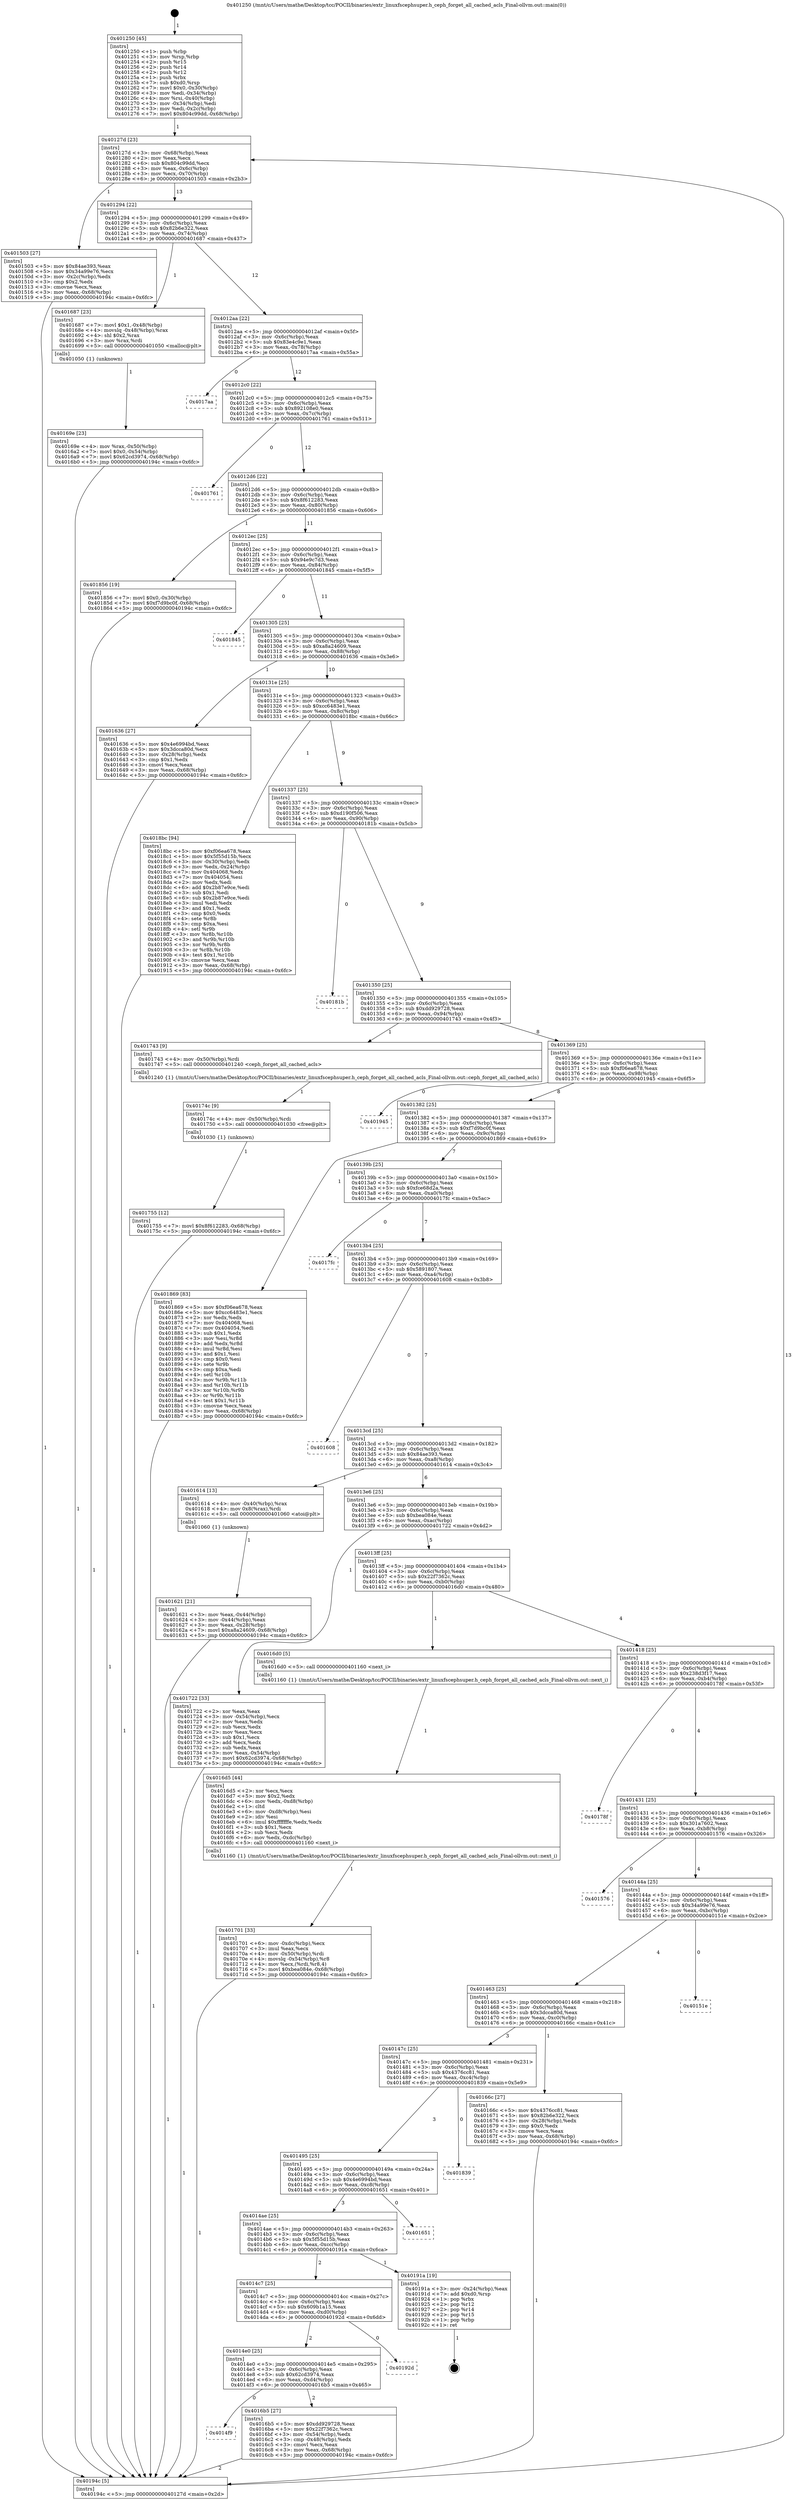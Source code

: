 digraph "0x401250" {
  label = "0x401250 (/mnt/c/Users/mathe/Desktop/tcc/POCII/binaries/extr_linuxfscephsuper.h_ceph_forget_all_cached_acls_Final-ollvm.out::main(0))"
  labelloc = "t"
  node[shape=record]

  Entry [label="",width=0.3,height=0.3,shape=circle,fillcolor=black,style=filled]
  "0x40127d" [label="{
     0x40127d [23]\l
     | [instrs]\l
     &nbsp;&nbsp;0x40127d \<+3\>: mov -0x68(%rbp),%eax\l
     &nbsp;&nbsp;0x401280 \<+2\>: mov %eax,%ecx\l
     &nbsp;&nbsp;0x401282 \<+6\>: sub $0x804c99dd,%ecx\l
     &nbsp;&nbsp;0x401288 \<+3\>: mov %eax,-0x6c(%rbp)\l
     &nbsp;&nbsp;0x40128b \<+3\>: mov %ecx,-0x70(%rbp)\l
     &nbsp;&nbsp;0x40128e \<+6\>: je 0000000000401503 \<main+0x2b3\>\l
  }"]
  "0x401503" [label="{
     0x401503 [27]\l
     | [instrs]\l
     &nbsp;&nbsp;0x401503 \<+5\>: mov $0x84ae393,%eax\l
     &nbsp;&nbsp;0x401508 \<+5\>: mov $0x34a99e76,%ecx\l
     &nbsp;&nbsp;0x40150d \<+3\>: mov -0x2c(%rbp),%edx\l
     &nbsp;&nbsp;0x401510 \<+3\>: cmp $0x2,%edx\l
     &nbsp;&nbsp;0x401513 \<+3\>: cmovne %ecx,%eax\l
     &nbsp;&nbsp;0x401516 \<+3\>: mov %eax,-0x68(%rbp)\l
     &nbsp;&nbsp;0x401519 \<+5\>: jmp 000000000040194c \<main+0x6fc\>\l
  }"]
  "0x401294" [label="{
     0x401294 [22]\l
     | [instrs]\l
     &nbsp;&nbsp;0x401294 \<+5\>: jmp 0000000000401299 \<main+0x49\>\l
     &nbsp;&nbsp;0x401299 \<+3\>: mov -0x6c(%rbp),%eax\l
     &nbsp;&nbsp;0x40129c \<+5\>: sub $0x82b6e322,%eax\l
     &nbsp;&nbsp;0x4012a1 \<+3\>: mov %eax,-0x74(%rbp)\l
     &nbsp;&nbsp;0x4012a4 \<+6\>: je 0000000000401687 \<main+0x437\>\l
  }"]
  "0x40194c" [label="{
     0x40194c [5]\l
     | [instrs]\l
     &nbsp;&nbsp;0x40194c \<+5\>: jmp 000000000040127d \<main+0x2d\>\l
  }"]
  "0x401250" [label="{
     0x401250 [45]\l
     | [instrs]\l
     &nbsp;&nbsp;0x401250 \<+1\>: push %rbp\l
     &nbsp;&nbsp;0x401251 \<+3\>: mov %rsp,%rbp\l
     &nbsp;&nbsp;0x401254 \<+2\>: push %r15\l
     &nbsp;&nbsp;0x401256 \<+2\>: push %r14\l
     &nbsp;&nbsp;0x401258 \<+2\>: push %r12\l
     &nbsp;&nbsp;0x40125a \<+1\>: push %rbx\l
     &nbsp;&nbsp;0x40125b \<+7\>: sub $0xd0,%rsp\l
     &nbsp;&nbsp;0x401262 \<+7\>: movl $0x0,-0x30(%rbp)\l
     &nbsp;&nbsp;0x401269 \<+3\>: mov %edi,-0x34(%rbp)\l
     &nbsp;&nbsp;0x40126c \<+4\>: mov %rsi,-0x40(%rbp)\l
     &nbsp;&nbsp;0x401270 \<+3\>: mov -0x34(%rbp),%edi\l
     &nbsp;&nbsp;0x401273 \<+3\>: mov %edi,-0x2c(%rbp)\l
     &nbsp;&nbsp;0x401276 \<+7\>: movl $0x804c99dd,-0x68(%rbp)\l
  }"]
  Exit [label="",width=0.3,height=0.3,shape=circle,fillcolor=black,style=filled,peripheries=2]
  "0x401687" [label="{
     0x401687 [23]\l
     | [instrs]\l
     &nbsp;&nbsp;0x401687 \<+7\>: movl $0x1,-0x48(%rbp)\l
     &nbsp;&nbsp;0x40168e \<+4\>: movslq -0x48(%rbp),%rax\l
     &nbsp;&nbsp;0x401692 \<+4\>: shl $0x2,%rax\l
     &nbsp;&nbsp;0x401696 \<+3\>: mov %rax,%rdi\l
     &nbsp;&nbsp;0x401699 \<+5\>: call 0000000000401050 \<malloc@plt\>\l
     | [calls]\l
     &nbsp;&nbsp;0x401050 \{1\} (unknown)\l
  }"]
  "0x4012aa" [label="{
     0x4012aa [22]\l
     | [instrs]\l
     &nbsp;&nbsp;0x4012aa \<+5\>: jmp 00000000004012af \<main+0x5f\>\l
     &nbsp;&nbsp;0x4012af \<+3\>: mov -0x6c(%rbp),%eax\l
     &nbsp;&nbsp;0x4012b2 \<+5\>: sub $0x83e4c9e1,%eax\l
     &nbsp;&nbsp;0x4012b7 \<+3\>: mov %eax,-0x78(%rbp)\l
     &nbsp;&nbsp;0x4012ba \<+6\>: je 00000000004017aa \<main+0x55a\>\l
  }"]
  "0x401755" [label="{
     0x401755 [12]\l
     | [instrs]\l
     &nbsp;&nbsp;0x401755 \<+7\>: movl $0x8f612283,-0x68(%rbp)\l
     &nbsp;&nbsp;0x40175c \<+5\>: jmp 000000000040194c \<main+0x6fc\>\l
  }"]
  "0x4017aa" [label="{
     0x4017aa\l
  }", style=dashed]
  "0x4012c0" [label="{
     0x4012c0 [22]\l
     | [instrs]\l
     &nbsp;&nbsp;0x4012c0 \<+5\>: jmp 00000000004012c5 \<main+0x75\>\l
     &nbsp;&nbsp;0x4012c5 \<+3\>: mov -0x6c(%rbp),%eax\l
     &nbsp;&nbsp;0x4012c8 \<+5\>: sub $0x892108e0,%eax\l
     &nbsp;&nbsp;0x4012cd \<+3\>: mov %eax,-0x7c(%rbp)\l
     &nbsp;&nbsp;0x4012d0 \<+6\>: je 0000000000401761 \<main+0x511\>\l
  }"]
  "0x40174c" [label="{
     0x40174c [9]\l
     | [instrs]\l
     &nbsp;&nbsp;0x40174c \<+4\>: mov -0x50(%rbp),%rdi\l
     &nbsp;&nbsp;0x401750 \<+5\>: call 0000000000401030 \<free@plt\>\l
     | [calls]\l
     &nbsp;&nbsp;0x401030 \{1\} (unknown)\l
  }"]
  "0x401761" [label="{
     0x401761\l
  }", style=dashed]
  "0x4012d6" [label="{
     0x4012d6 [22]\l
     | [instrs]\l
     &nbsp;&nbsp;0x4012d6 \<+5\>: jmp 00000000004012db \<main+0x8b\>\l
     &nbsp;&nbsp;0x4012db \<+3\>: mov -0x6c(%rbp),%eax\l
     &nbsp;&nbsp;0x4012de \<+5\>: sub $0x8f612283,%eax\l
     &nbsp;&nbsp;0x4012e3 \<+3\>: mov %eax,-0x80(%rbp)\l
     &nbsp;&nbsp;0x4012e6 \<+6\>: je 0000000000401856 \<main+0x606\>\l
  }"]
  "0x401701" [label="{
     0x401701 [33]\l
     | [instrs]\l
     &nbsp;&nbsp;0x401701 \<+6\>: mov -0xdc(%rbp),%ecx\l
     &nbsp;&nbsp;0x401707 \<+3\>: imul %eax,%ecx\l
     &nbsp;&nbsp;0x40170a \<+4\>: mov -0x50(%rbp),%rdi\l
     &nbsp;&nbsp;0x40170e \<+4\>: movslq -0x54(%rbp),%r8\l
     &nbsp;&nbsp;0x401712 \<+4\>: mov %ecx,(%rdi,%r8,4)\l
     &nbsp;&nbsp;0x401716 \<+7\>: movl $0xbea084e,-0x68(%rbp)\l
     &nbsp;&nbsp;0x40171d \<+5\>: jmp 000000000040194c \<main+0x6fc\>\l
  }"]
  "0x401856" [label="{
     0x401856 [19]\l
     | [instrs]\l
     &nbsp;&nbsp;0x401856 \<+7\>: movl $0x0,-0x30(%rbp)\l
     &nbsp;&nbsp;0x40185d \<+7\>: movl $0xf7d9bc0f,-0x68(%rbp)\l
     &nbsp;&nbsp;0x401864 \<+5\>: jmp 000000000040194c \<main+0x6fc\>\l
  }"]
  "0x4012ec" [label="{
     0x4012ec [25]\l
     | [instrs]\l
     &nbsp;&nbsp;0x4012ec \<+5\>: jmp 00000000004012f1 \<main+0xa1\>\l
     &nbsp;&nbsp;0x4012f1 \<+3\>: mov -0x6c(%rbp),%eax\l
     &nbsp;&nbsp;0x4012f4 \<+5\>: sub $0x94e9c7d3,%eax\l
     &nbsp;&nbsp;0x4012f9 \<+6\>: mov %eax,-0x84(%rbp)\l
     &nbsp;&nbsp;0x4012ff \<+6\>: je 0000000000401845 \<main+0x5f5\>\l
  }"]
  "0x4016d5" [label="{
     0x4016d5 [44]\l
     | [instrs]\l
     &nbsp;&nbsp;0x4016d5 \<+2\>: xor %ecx,%ecx\l
     &nbsp;&nbsp;0x4016d7 \<+5\>: mov $0x2,%edx\l
     &nbsp;&nbsp;0x4016dc \<+6\>: mov %edx,-0xd8(%rbp)\l
     &nbsp;&nbsp;0x4016e2 \<+1\>: cltd\l
     &nbsp;&nbsp;0x4016e3 \<+6\>: mov -0xd8(%rbp),%esi\l
     &nbsp;&nbsp;0x4016e9 \<+2\>: idiv %esi\l
     &nbsp;&nbsp;0x4016eb \<+6\>: imul $0xfffffffe,%edx,%edx\l
     &nbsp;&nbsp;0x4016f1 \<+3\>: sub $0x1,%ecx\l
     &nbsp;&nbsp;0x4016f4 \<+2\>: sub %ecx,%edx\l
     &nbsp;&nbsp;0x4016f6 \<+6\>: mov %edx,-0xdc(%rbp)\l
     &nbsp;&nbsp;0x4016fc \<+5\>: call 0000000000401160 \<next_i\>\l
     | [calls]\l
     &nbsp;&nbsp;0x401160 \{1\} (/mnt/c/Users/mathe/Desktop/tcc/POCII/binaries/extr_linuxfscephsuper.h_ceph_forget_all_cached_acls_Final-ollvm.out::next_i)\l
  }"]
  "0x401845" [label="{
     0x401845\l
  }", style=dashed]
  "0x401305" [label="{
     0x401305 [25]\l
     | [instrs]\l
     &nbsp;&nbsp;0x401305 \<+5\>: jmp 000000000040130a \<main+0xba\>\l
     &nbsp;&nbsp;0x40130a \<+3\>: mov -0x6c(%rbp),%eax\l
     &nbsp;&nbsp;0x40130d \<+5\>: sub $0xa8a24609,%eax\l
     &nbsp;&nbsp;0x401312 \<+6\>: mov %eax,-0x88(%rbp)\l
     &nbsp;&nbsp;0x401318 \<+6\>: je 0000000000401636 \<main+0x3e6\>\l
  }"]
  "0x4014f9" [label="{
     0x4014f9\l
  }", style=dashed]
  "0x401636" [label="{
     0x401636 [27]\l
     | [instrs]\l
     &nbsp;&nbsp;0x401636 \<+5\>: mov $0x4e6994bd,%eax\l
     &nbsp;&nbsp;0x40163b \<+5\>: mov $0x3dcca80d,%ecx\l
     &nbsp;&nbsp;0x401640 \<+3\>: mov -0x28(%rbp),%edx\l
     &nbsp;&nbsp;0x401643 \<+3\>: cmp $0x1,%edx\l
     &nbsp;&nbsp;0x401646 \<+3\>: cmovl %ecx,%eax\l
     &nbsp;&nbsp;0x401649 \<+3\>: mov %eax,-0x68(%rbp)\l
     &nbsp;&nbsp;0x40164c \<+5\>: jmp 000000000040194c \<main+0x6fc\>\l
  }"]
  "0x40131e" [label="{
     0x40131e [25]\l
     | [instrs]\l
     &nbsp;&nbsp;0x40131e \<+5\>: jmp 0000000000401323 \<main+0xd3\>\l
     &nbsp;&nbsp;0x401323 \<+3\>: mov -0x6c(%rbp),%eax\l
     &nbsp;&nbsp;0x401326 \<+5\>: sub $0xcc6483e1,%eax\l
     &nbsp;&nbsp;0x40132b \<+6\>: mov %eax,-0x8c(%rbp)\l
     &nbsp;&nbsp;0x401331 \<+6\>: je 00000000004018bc \<main+0x66c\>\l
  }"]
  "0x4016b5" [label="{
     0x4016b5 [27]\l
     | [instrs]\l
     &nbsp;&nbsp;0x4016b5 \<+5\>: mov $0xdd929728,%eax\l
     &nbsp;&nbsp;0x4016ba \<+5\>: mov $0x22f7362c,%ecx\l
     &nbsp;&nbsp;0x4016bf \<+3\>: mov -0x54(%rbp),%edx\l
     &nbsp;&nbsp;0x4016c2 \<+3\>: cmp -0x48(%rbp),%edx\l
     &nbsp;&nbsp;0x4016c5 \<+3\>: cmovl %ecx,%eax\l
     &nbsp;&nbsp;0x4016c8 \<+3\>: mov %eax,-0x68(%rbp)\l
     &nbsp;&nbsp;0x4016cb \<+5\>: jmp 000000000040194c \<main+0x6fc\>\l
  }"]
  "0x4018bc" [label="{
     0x4018bc [94]\l
     | [instrs]\l
     &nbsp;&nbsp;0x4018bc \<+5\>: mov $0xf06ea678,%eax\l
     &nbsp;&nbsp;0x4018c1 \<+5\>: mov $0x5f55d15b,%ecx\l
     &nbsp;&nbsp;0x4018c6 \<+3\>: mov -0x30(%rbp),%edx\l
     &nbsp;&nbsp;0x4018c9 \<+3\>: mov %edx,-0x24(%rbp)\l
     &nbsp;&nbsp;0x4018cc \<+7\>: mov 0x404068,%edx\l
     &nbsp;&nbsp;0x4018d3 \<+7\>: mov 0x404054,%esi\l
     &nbsp;&nbsp;0x4018da \<+2\>: mov %edx,%edi\l
     &nbsp;&nbsp;0x4018dc \<+6\>: add $0x2b87e9ce,%edi\l
     &nbsp;&nbsp;0x4018e2 \<+3\>: sub $0x1,%edi\l
     &nbsp;&nbsp;0x4018e5 \<+6\>: sub $0x2b87e9ce,%edi\l
     &nbsp;&nbsp;0x4018eb \<+3\>: imul %edi,%edx\l
     &nbsp;&nbsp;0x4018ee \<+3\>: and $0x1,%edx\l
     &nbsp;&nbsp;0x4018f1 \<+3\>: cmp $0x0,%edx\l
     &nbsp;&nbsp;0x4018f4 \<+4\>: sete %r8b\l
     &nbsp;&nbsp;0x4018f8 \<+3\>: cmp $0xa,%esi\l
     &nbsp;&nbsp;0x4018fb \<+4\>: setl %r9b\l
     &nbsp;&nbsp;0x4018ff \<+3\>: mov %r8b,%r10b\l
     &nbsp;&nbsp;0x401902 \<+3\>: and %r9b,%r10b\l
     &nbsp;&nbsp;0x401905 \<+3\>: xor %r9b,%r8b\l
     &nbsp;&nbsp;0x401908 \<+3\>: or %r8b,%r10b\l
     &nbsp;&nbsp;0x40190b \<+4\>: test $0x1,%r10b\l
     &nbsp;&nbsp;0x40190f \<+3\>: cmovne %ecx,%eax\l
     &nbsp;&nbsp;0x401912 \<+3\>: mov %eax,-0x68(%rbp)\l
     &nbsp;&nbsp;0x401915 \<+5\>: jmp 000000000040194c \<main+0x6fc\>\l
  }"]
  "0x401337" [label="{
     0x401337 [25]\l
     | [instrs]\l
     &nbsp;&nbsp;0x401337 \<+5\>: jmp 000000000040133c \<main+0xec\>\l
     &nbsp;&nbsp;0x40133c \<+3\>: mov -0x6c(%rbp),%eax\l
     &nbsp;&nbsp;0x40133f \<+5\>: sub $0xd190f506,%eax\l
     &nbsp;&nbsp;0x401344 \<+6\>: mov %eax,-0x90(%rbp)\l
     &nbsp;&nbsp;0x40134a \<+6\>: je 000000000040181b \<main+0x5cb\>\l
  }"]
  "0x4014e0" [label="{
     0x4014e0 [25]\l
     | [instrs]\l
     &nbsp;&nbsp;0x4014e0 \<+5\>: jmp 00000000004014e5 \<main+0x295\>\l
     &nbsp;&nbsp;0x4014e5 \<+3\>: mov -0x6c(%rbp),%eax\l
     &nbsp;&nbsp;0x4014e8 \<+5\>: sub $0x62cd3974,%eax\l
     &nbsp;&nbsp;0x4014ed \<+6\>: mov %eax,-0xd4(%rbp)\l
     &nbsp;&nbsp;0x4014f3 \<+6\>: je 00000000004016b5 \<main+0x465\>\l
  }"]
  "0x40181b" [label="{
     0x40181b\l
  }", style=dashed]
  "0x401350" [label="{
     0x401350 [25]\l
     | [instrs]\l
     &nbsp;&nbsp;0x401350 \<+5\>: jmp 0000000000401355 \<main+0x105\>\l
     &nbsp;&nbsp;0x401355 \<+3\>: mov -0x6c(%rbp),%eax\l
     &nbsp;&nbsp;0x401358 \<+5\>: sub $0xdd929728,%eax\l
     &nbsp;&nbsp;0x40135d \<+6\>: mov %eax,-0x94(%rbp)\l
     &nbsp;&nbsp;0x401363 \<+6\>: je 0000000000401743 \<main+0x4f3\>\l
  }"]
  "0x40192d" [label="{
     0x40192d\l
  }", style=dashed]
  "0x401743" [label="{
     0x401743 [9]\l
     | [instrs]\l
     &nbsp;&nbsp;0x401743 \<+4\>: mov -0x50(%rbp),%rdi\l
     &nbsp;&nbsp;0x401747 \<+5\>: call 0000000000401240 \<ceph_forget_all_cached_acls\>\l
     | [calls]\l
     &nbsp;&nbsp;0x401240 \{1\} (/mnt/c/Users/mathe/Desktop/tcc/POCII/binaries/extr_linuxfscephsuper.h_ceph_forget_all_cached_acls_Final-ollvm.out::ceph_forget_all_cached_acls)\l
  }"]
  "0x401369" [label="{
     0x401369 [25]\l
     | [instrs]\l
     &nbsp;&nbsp;0x401369 \<+5\>: jmp 000000000040136e \<main+0x11e\>\l
     &nbsp;&nbsp;0x40136e \<+3\>: mov -0x6c(%rbp),%eax\l
     &nbsp;&nbsp;0x401371 \<+5\>: sub $0xf06ea678,%eax\l
     &nbsp;&nbsp;0x401376 \<+6\>: mov %eax,-0x98(%rbp)\l
     &nbsp;&nbsp;0x40137c \<+6\>: je 0000000000401945 \<main+0x6f5\>\l
  }"]
  "0x4014c7" [label="{
     0x4014c7 [25]\l
     | [instrs]\l
     &nbsp;&nbsp;0x4014c7 \<+5\>: jmp 00000000004014cc \<main+0x27c\>\l
     &nbsp;&nbsp;0x4014cc \<+3\>: mov -0x6c(%rbp),%eax\l
     &nbsp;&nbsp;0x4014cf \<+5\>: sub $0x609b1a15,%eax\l
     &nbsp;&nbsp;0x4014d4 \<+6\>: mov %eax,-0xd0(%rbp)\l
     &nbsp;&nbsp;0x4014da \<+6\>: je 000000000040192d \<main+0x6dd\>\l
  }"]
  "0x401945" [label="{
     0x401945\l
  }", style=dashed]
  "0x401382" [label="{
     0x401382 [25]\l
     | [instrs]\l
     &nbsp;&nbsp;0x401382 \<+5\>: jmp 0000000000401387 \<main+0x137\>\l
     &nbsp;&nbsp;0x401387 \<+3\>: mov -0x6c(%rbp),%eax\l
     &nbsp;&nbsp;0x40138a \<+5\>: sub $0xf7d9bc0f,%eax\l
     &nbsp;&nbsp;0x40138f \<+6\>: mov %eax,-0x9c(%rbp)\l
     &nbsp;&nbsp;0x401395 \<+6\>: je 0000000000401869 \<main+0x619\>\l
  }"]
  "0x40191a" [label="{
     0x40191a [19]\l
     | [instrs]\l
     &nbsp;&nbsp;0x40191a \<+3\>: mov -0x24(%rbp),%eax\l
     &nbsp;&nbsp;0x40191d \<+7\>: add $0xd0,%rsp\l
     &nbsp;&nbsp;0x401924 \<+1\>: pop %rbx\l
     &nbsp;&nbsp;0x401925 \<+2\>: pop %r12\l
     &nbsp;&nbsp;0x401927 \<+2\>: pop %r14\l
     &nbsp;&nbsp;0x401929 \<+2\>: pop %r15\l
     &nbsp;&nbsp;0x40192b \<+1\>: pop %rbp\l
     &nbsp;&nbsp;0x40192c \<+1\>: ret\l
  }"]
  "0x401869" [label="{
     0x401869 [83]\l
     | [instrs]\l
     &nbsp;&nbsp;0x401869 \<+5\>: mov $0xf06ea678,%eax\l
     &nbsp;&nbsp;0x40186e \<+5\>: mov $0xcc6483e1,%ecx\l
     &nbsp;&nbsp;0x401873 \<+2\>: xor %edx,%edx\l
     &nbsp;&nbsp;0x401875 \<+7\>: mov 0x404068,%esi\l
     &nbsp;&nbsp;0x40187c \<+7\>: mov 0x404054,%edi\l
     &nbsp;&nbsp;0x401883 \<+3\>: sub $0x1,%edx\l
     &nbsp;&nbsp;0x401886 \<+3\>: mov %esi,%r8d\l
     &nbsp;&nbsp;0x401889 \<+3\>: add %edx,%r8d\l
     &nbsp;&nbsp;0x40188c \<+4\>: imul %r8d,%esi\l
     &nbsp;&nbsp;0x401890 \<+3\>: and $0x1,%esi\l
     &nbsp;&nbsp;0x401893 \<+3\>: cmp $0x0,%esi\l
     &nbsp;&nbsp;0x401896 \<+4\>: sete %r9b\l
     &nbsp;&nbsp;0x40189a \<+3\>: cmp $0xa,%edi\l
     &nbsp;&nbsp;0x40189d \<+4\>: setl %r10b\l
     &nbsp;&nbsp;0x4018a1 \<+3\>: mov %r9b,%r11b\l
     &nbsp;&nbsp;0x4018a4 \<+3\>: and %r10b,%r11b\l
     &nbsp;&nbsp;0x4018a7 \<+3\>: xor %r10b,%r9b\l
     &nbsp;&nbsp;0x4018aa \<+3\>: or %r9b,%r11b\l
     &nbsp;&nbsp;0x4018ad \<+4\>: test $0x1,%r11b\l
     &nbsp;&nbsp;0x4018b1 \<+3\>: cmovne %ecx,%eax\l
     &nbsp;&nbsp;0x4018b4 \<+3\>: mov %eax,-0x68(%rbp)\l
     &nbsp;&nbsp;0x4018b7 \<+5\>: jmp 000000000040194c \<main+0x6fc\>\l
  }"]
  "0x40139b" [label="{
     0x40139b [25]\l
     | [instrs]\l
     &nbsp;&nbsp;0x40139b \<+5\>: jmp 00000000004013a0 \<main+0x150\>\l
     &nbsp;&nbsp;0x4013a0 \<+3\>: mov -0x6c(%rbp),%eax\l
     &nbsp;&nbsp;0x4013a3 \<+5\>: sub $0xfce68d2a,%eax\l
     &nbsp;&nbsp;0x4013a8 \<+6\>: mov %eax,-0xa0(%rbp)\l
     &nbsp;&nbsp;0x4013ae \<+6\>: je 00000000004017fc \<main+0x5ac\>\l
  }"]
  "0x4014ae" [label="{
     0x4014ae [25]\l
     | [instrs]\l
     &nbsp;&nbsp;0x4014ae \<+5\>: jmp 00000000004014b3 \<main+0x263\>\l
     &nbsp;&nbsp;0x4014b3 \<+3\>: mov -0x6c(%rbp),%eax\l
     &nbsp;&nbsp;0x4014b6 \<+5\>: sub $0x5f55d15b,%eax\l
     &nbsp;&nbsp;0x4014bb \<+6\>: mov %eax,-0xcc(%rbp)\l
     &nbsp;&nbsp;0x4014c1 \<+6\>: je 000000000040191a \<main+0x6ca\>\l
  }"]
  "0x4017fc" [label="{
     0x4017fc\l
  }", style=dashed]
  "0x4013b4" [label="{
     0x4013b4 [25]\l
     | [instrs]\l
     &nbsp;&nbsp;0x4013b4 \<+5\>: jmp 00000000004013b9 \<main+0x169\>\l
     &nbsp;&nbsp;0x4013b9 \<+3\>: mov -0x6c(%rbp),%eax\l
     &nbsp;&nbsp;0x4013bc \<+5\>: sub $0x5891807,%eax\l
     &nbsp;&nbsp;0x4013c1 \<+6\>: mov %eax,-0xa4(%rbp)\l
     &nbsp;&nbsp;0x4013c7 \<+6\>: je 0000000000401608 \<main+0x3b8\>\l
  }"]
  "0x401651" [label="{
     0x401651\l
  }", style=dashed]
  "0x401608" [label="{
     0x401608\l
  }", style=dashed]
  "0x4013cd" [label="{
     0x4013cd [25]\l
     | [instrs]\l
     &nbsp;&nbsp;0x4013cd \<+5\>: jmp 00000000004013d2 \<main+0x182\>\l
     &nbsp;&nbsp;0x4013d2 \<+3\>: mov -0x6c(%rbp),%eax\l
     &nbsp;&nbsp;0x4013d5 \<+5\>: sub $0x84ae393,%eax\l
     &nbsp;&nbsp;0x4013da \<+6\>: mov %eax,-0xa8(%rbp)\l
     &nbsp;&nbsp;0x4013e0 \<+6\>: je 0000000000401614 \<main+0x3c4\>\l
  }"]
  "0x401495" [label="{
     0x401495 [25]\l
     | [instrs]\l
     &nbsp;&nbsp;0x401495 \<+5\>: jmp 000000000040149a \<main+0x24a\>\l
     &nbsp;&nbsp;0x40149a \<+3\>: mov -0x6c(%rbp),%eax\l
     &nbsp;&nbsp;0x40149d \<+5\>: sub $0x4e6994bd,%eax\l
     &nbsp;&nbsp;0x4014a2 \<+6\>: mov %eax,-0xc8(%rbp)\l
     &nbsp;&nbsp;0x4014a8 \<+6\>: je 0000000000401651 \<main+0x401\>\l
  }"]
  "0x401614" [label="{
     0x401614 [13]\l
     | [instrs]\l
     &nbsp;&nbsp;0x401614 \<+4\>: mov -0x40(%rbp),%rax\l
     &nbsp;&nbsp;0x401618 \<+4\>: mov 0x8(%rax),%rdi\l
     &nbsp;&nbsp;0x40161c \<+5\>: call 0000000000401060 \<atoi@plt\>\l
     | [calls]\l
     &nbsp;&nbsp;0x401060 \{1\} (unknown)\l
  }"]
  "0x4013e6" [label="{
     0x4013e6 [25]\l
     | [instrs]\l
     &nbsp;&nbsp;0x4013e6 \<+5\>: jmp 00000000004013eb \<main+0x19b\>\l
     &nbsp;&nbsp;0x4013eb \<+3\>: mov -0x6c(%rbp),%eax\l
     &nbsp;&nbsp;0x4013ee \<+5\>: sub $0xbea084e,%eax\l
     &nbsp;&nbsp;0x4013f3 \<+6\>: mov %eax,-0xac(%rbp)\l
     &nbsp;&nbsp;0x4013f9 \<+6\>: je 0000000000401722 \<main+0x4d2\>\l
  }"]
  "0x401621" [label="{
     0x401621 [21]\l
     | [instrs]\l
     &nbsp;&nbsp;0x401621 \<+3\>: mov %eax,-0x44(%rbp)\l
     &nbsp;&nbsp;0x401624 \<+3\>: mov -0x44(%rbp),%eax\l
     &nbsp;&nbsp;0x401627 \<+3\>: mov %eax,-0x28(%rbp)\l
     &nbsp;&nbsp;0x40162a \<+7\>: movl $0xa8a24609,-0x68(%rbp)\l
     &nbsp;&nbsp;0x401631 \<+5\>: jmp 000000000040194c \<main+0x6fc\>\l
  }"]
  "0x401839" [label="{
     0x401839\l
  }", style=dashed]
  "0x401722" [label="{
     0x401722 [33]\l
     | [instrs]\l
     &nbsp;&nbsp;0x401722 \<+2\>: xor %eax,%eax\l
     &nbsp;&nbsp;0x401724 \<+3\>: mov -0x54(%rbp),%ecx\l
     &nbsp;&nbsp;0x401727 \<+2\>: mov %eax,%edx\l
     &nbsp;&nbsp;0x401729 \<+2\>: sub %ecx,%edx\l
     &nbsp;&nbsp;0x40172b \<+2\>: mov %eax,%ecx\l
     &nbsp;&nbsp;0x40172d \<+3\>: sub $0x1,%ecx\l
     &nbsp;&nbsp;0x401730 \<+2\>: add %ecx,%edx\l
     &nbsp;&nbsp;0x401732 \<+2\>: sub %edx,%eax\l
     &nbsp;&nbsp;0x401734 \<+3\>: mov %eax,-0x54(%rbp)\l
     &nbsp;&nbsp;0x401737 \<+7\>: movl $0x62cd3974,-0x68(%rbp)\l
     &nbsp;&nbsp;0x40173e \<+5\>: jmp 000000000040194c \<main+0x6fc\>\l
  }"]
  "0x4013ff" [label="{
     0x4013ff [25]\l
     | [instrs]\l
     &nbsp;&nbsp;0x4013ff \<+5\>: jmp 0000000000401404 \<main+0x1b4\>\l
     &nbsp;&nbsp;0x401404 \<+3\>: mov -0x6c(%rbp),%eax\l
     &nbsp;&nbsp;0x401407 \<+5\>: sub $0x22f7362c,%eax\l
     &nbsp;&nbsp;0x40140c \<+6\>: mov %eax,-0xb0(%rbp)\l
     &nbsp;&nbsp;0x401412 \<+6\>: je 00000000004016d0 \<main+0x480\>\l
  }"]
  "0x40169e" [label="{
     0x40169e [23]\l
     | [instrs]\l
     &nbsp;&nbsp;0x40169e \<+4\>: mov %rax,-0x50(%rbp)\l
     &nbsp;&nbsp;0x4016a2 \<+7\>: movl $0x0,-0x54(%rbp)\l
     &nbsp;&nbsp;0x4016a9 \<+7\>: movl $0x62cd3974,-0x68(%rbp)\l
     &nbsp;&nbsp;0x4016b0 \<+5\>: jmp 000000000040194c \<main+0x6fc\>\l
  }"]
  "0x4016d0" [label="{
     0x4016d0 [5]\l
     | [instrs]\l
     &nbsp;&nbsp;0x4016d0 \<+5\>: call 0000000000401160 \<next_i\>\l
     | [calls]\l
     &nbsp;&nbsp;0x401160 \{1\} (/mnt/c/Users/mathe/Desktop/tcc/POCII/binaries/extr_linuxfscephsuper.h_ceph_forget_all_cached_acls_Final-ollvm.out::next_i)\l
  }"]
  "0x401418" [label="{
     0x401418 [25]\l
     | [instrs]\l
     &nbsp;&nbsp;0x401418 \<+5\>: jmp 000000000040141d \<main+0x1cd\>\l
     &nbsp;&nbsp;0x40141d \<+3\>: mov -0x6c(%rbp),%eax\l
     &nbsp;&nbsp;0x401420 \<+5\>: sub $0x238d3f17,%eax\l
     &nbsp;&nbsp;0x401425 \<+6\>: mov %eax,-0xb4(%rbp)\l
     &nbsp;&nbsp;0x40142b \<+6\>: je 000000000040178f \<main+0x53f\>\l
  }"]
  "0x40147c" [label="{
     0x40147c [25]\l
     | [instrs]\l
     &nbsp;&nbsp;0x40147c \<+5\>: jmp 0000000000401481 \<main+0x231\>\l
     &nbsp;&nbsp;0x401481 \<+3\>: mov -0x6c(%rbp),%eax\l
     &nbsp;&nbsp;0x401484 \<+5\>: sub $0x4376cc81,%eax\l
     &nbsp;&nbsp;0x401489 \<+6\>: mov %eax,-0xc4(%rbp)\l
     &nbsp;&nbsp;0x40148f \<+6\>: je 0000000000401839 \<main+0x5e9\>\l
  }"]
  "0x40178f" [label="{
     0x40178f\l
  }", style=dashed]
  "0x401431" [label="{
     0x401431 [25]\l
     | [instrs]\l
     &nbsp;&nbsp;0x401431 \<+5\>: jmp 0000000000401436 \<main+0x1e6\>\l
     &nbsp;&nbsp;0x401436 \<+3\>: mov -0x6c(%rbp),%eax\l
     &nbsp;&nbsp;0x401439 \<+5\>: sub $0x301a7602,%eax\l
     &nbsp;&nbsp;0x40143e \<+6\>: mov %eax,-0xb8(%rbp)\l
     &nbsp;&nbsp;0x401444 \<+6\>: je 0000000000401576 \<main+0x326\>\l
  }"]
  "0x40166c" [label="{
     0x40166c [27]\l
     | [instrs]\l
     &nbsp;&nbsp;0x40166c \<+5\>: mov $0x4376cc81,%eax\l
     &nbsp;&nbsp;0x401671 \<+5\>: mov $0x82b6e322,%ecx\l
     &nbsp;&nbsp;0x401676 \<+3\>: mov -0x28(%rbp),%edx\l
     &nbsp;&nbsp;0x401679 \<+3\>: cmp $0x0,%edx\l
     &nbsp;&nbsp;0x40167c \<+3\>: cmove %ecx,%eax\l
     &nbsp;&nbsp;0x40167f \<+3\>: mov %eax,-0x68(%rbp)\l
     &nbsp;&nbsp;0x401682 \<+5\>: jmp 000000000040194c \<main+0x6fc\>\l
  }"]
  "0x401576" [label="{
     0x401576\l
  }", style=dashed]
  "0x40144a" [label="{
     0x40144a [25]\l
     | [instrs]\l
     &nbsp;&nbsp;0x40144a \<+5\>: jmp 000000000040144f \<main+0x1ff\>\l
     &nbsp;&nbsp;0x40144f \<+3\>: mov -0x6c(%rbp),%eax\l
     &nbsp;&nbsp;0x401452 \<+5\>: sub $0x34a99e76,%eax\l
     &nbsp;&nbsp;0x401457 \<+6\>: mov %eax,-0xbc(%rbp)\l
     &nbsp;&nbsp;0x40145d \<+6\>: je 000000000040151e \<main+0x2ce\>\l
  }"]
  "0x401463" [label="{
     0x401463 [25]\l
     | [instrs]\l
     &nbsp;&nbsp;0x401463 \<+5\>: jmp 0000000000401468 \<main+0x218\>\l
     &nbsp;&nbsp;0x401468 \<+3\>: mov -0x6c(%rbp),%eax\l
     &nbsp;&nbsp;0x40146b \<+5\>: sub $0x3dcca80d,%eax\l
     &nbsp;&nbsp;0x401470 \<+6\>: mov %eax,-0xc0(%rbp)\l
     &nbsp;&nbsp;0x401476 \<+6\>: je 000000000040166c \<main+0x41c\>\l
  }"]
  "0x40151e" [label="{
     0x40151e\l
  }", style=dashed]
  Entry -> "0x401250" [label=" 1"]
  "0x40127d" -> "0x401503" [label=" 1"]
  "0x40127d" -> "0x401294" [label=" 13"]
  "0x401503" -> "0x40194c" [label=" 1"]
  "0x401250" -> "0x40127d" [label=" 1"]
  "0x40194c" -> "0x40127d" [label=" 13"]
  "0x40191a" -> Exit [label=" 1"]
  "0x401294" -> "0x401687" [label=" 1"]
  "0x401294" -> "0x4012aa" [label=" 12"]
  "0x4018bc" -> "0x40194c" [label=" 1"]
  "0x4012aa" -> "0x4017aa" [label=" 0"]
  "0x4012aa" -> "0x4012c0" [label=" 12"]
  "0x401869" -> "0x40194c" [label=" 1"]
  "0x4012c0" -> "0x401761" [label=" 0"]
  "0x4012c0" -> "0x4012d6" [label=" 12"]
  "0x401856" -> "0x40194c" [label=" 1"]
  "0x4012d6" -> "0x401856" [label=" 1"]
  "0x4012d6" -> "0x4012ec" [label=" 11"]
  "0x401755" -> "0x40194c" [label=" 1"]
  "0x4012ec" -> "0x401845" [label=" 0"]
  "0x4012ec" -> "0x401305" [label=" 11"]
  "0x40174c" -> "0x401755" [label=" 1"]
  "0x401305" -> "0x401636" [label=" 1"]
  "0x401305" -> "0x40131e" [label=" 10"]
  "0x401743" -> "0x40174c" [label=" 1"]
  "0x40131e" -> "0x4018bc" [label=" 1"]
  "0x40131e" -> "0x401337" [label=" 9"]
  "0x401722" -> "0x40194c" [label=" 1"]
  "0x401337" -> "0x40181b" [label=" 0"]
  "0x401337" -> "0x401350" [label=" 9"]
  "0x4016d5" -> "0x401701" [label=" 1"]
  "0x401350" -> "0x401743" [label=" 1"]
  "0x401350" -> "0x401369" [label=" 8"]
  "0x4016d0" -> "0x4016d5" [label=" 1"]
  "0x401369" -> "0x401945" [label=" 0"]
  "0x401369" -> "0x401382" [label=" 8"]
  "0x4014e0" -> "0x4014f9" [label=" 0"]
  "0x401382" -> "0x401869" [label=" 1"]
  "0x401382" -> "0x40139b" [label=" 7"]
  "0x4014e0" -> "0x4016b5" [label=" 2"]
  "0x40139b" -> "0x4017fc" [label=" 0"]
  "0x40139b" -> "0x4013b4" [label=" 7"]
  "0x4014c7" -> "0x4014e0" [label=" 2"]
  "0x4013b4" -> "0x401608" [label=" 0"]
  "0x4013b4" -> "0x4013cd" [label=" 7"]
  "0x4014c7" -> "0x40192d" [label=" 0"]
  "0x4013cd" -> "0x401614" [label=" 1"]
  "0x4013cd" -> "0x4013e6" [label=" 6"]
  "0x401614" -> "0x401621" [label=" 1"]
  "0x401621" -> "0x40194c" [label=" 1"]
  "0x401636" -> "0x40194c" [label=" 1"]
  "0x4014ae" -> "0x4014c7" [label=" 2"]
  "0x4013e6" -> "0x401722" [label=" 1"]
  "0x4013e6" -> "0x4013ff" [label=" 5"]
  "0x4014ae" -> "0x40191a" [label=" 1"]
  "0x4013ff" -> "0x4016d0" [label=" 1"]
  "0x4013ff" -> "0x401418" [label=" 4"]
  "0x401495" -> "0x4014ae" [label=" 3"]
  "0x401418" -> "0x40178f" [label=" 0"]
  "0x401418" -> "0x401431" [label=" 4"]
  "0x401495" -> "0x401651" [label=" 0"]
  "0x401431" -> "0x401576" [label=" 0"]
  "0x401431" -> "0x40144a" [label=" 4"]
  "0x4016b5" -> "0x40194c" [label=" 2"]
  "0x40144a" -> "0x40151e" [label=" 0"]
  "0x40144a" -> "0x401463" [label=" 4"]
  "0x40147c" -> "0x401495" [label=" 3"]
  "0x401463" -> "0x40166c" [label=" 1"]
  "0x401463" -> "0x40147c" [label=" 3"]
  "0x40166c" -> "0x40194c" [label=" 1"]
  "0x401687" -> "0x40169e" [label=" 1"]
  "0x40169e" -> "0x40194c" [label=" 1"]
  "0x401701" -> "0x40194c" [label=" 1"]
  "0x40147c" -> "0x401839" [label=" 0"]
}
